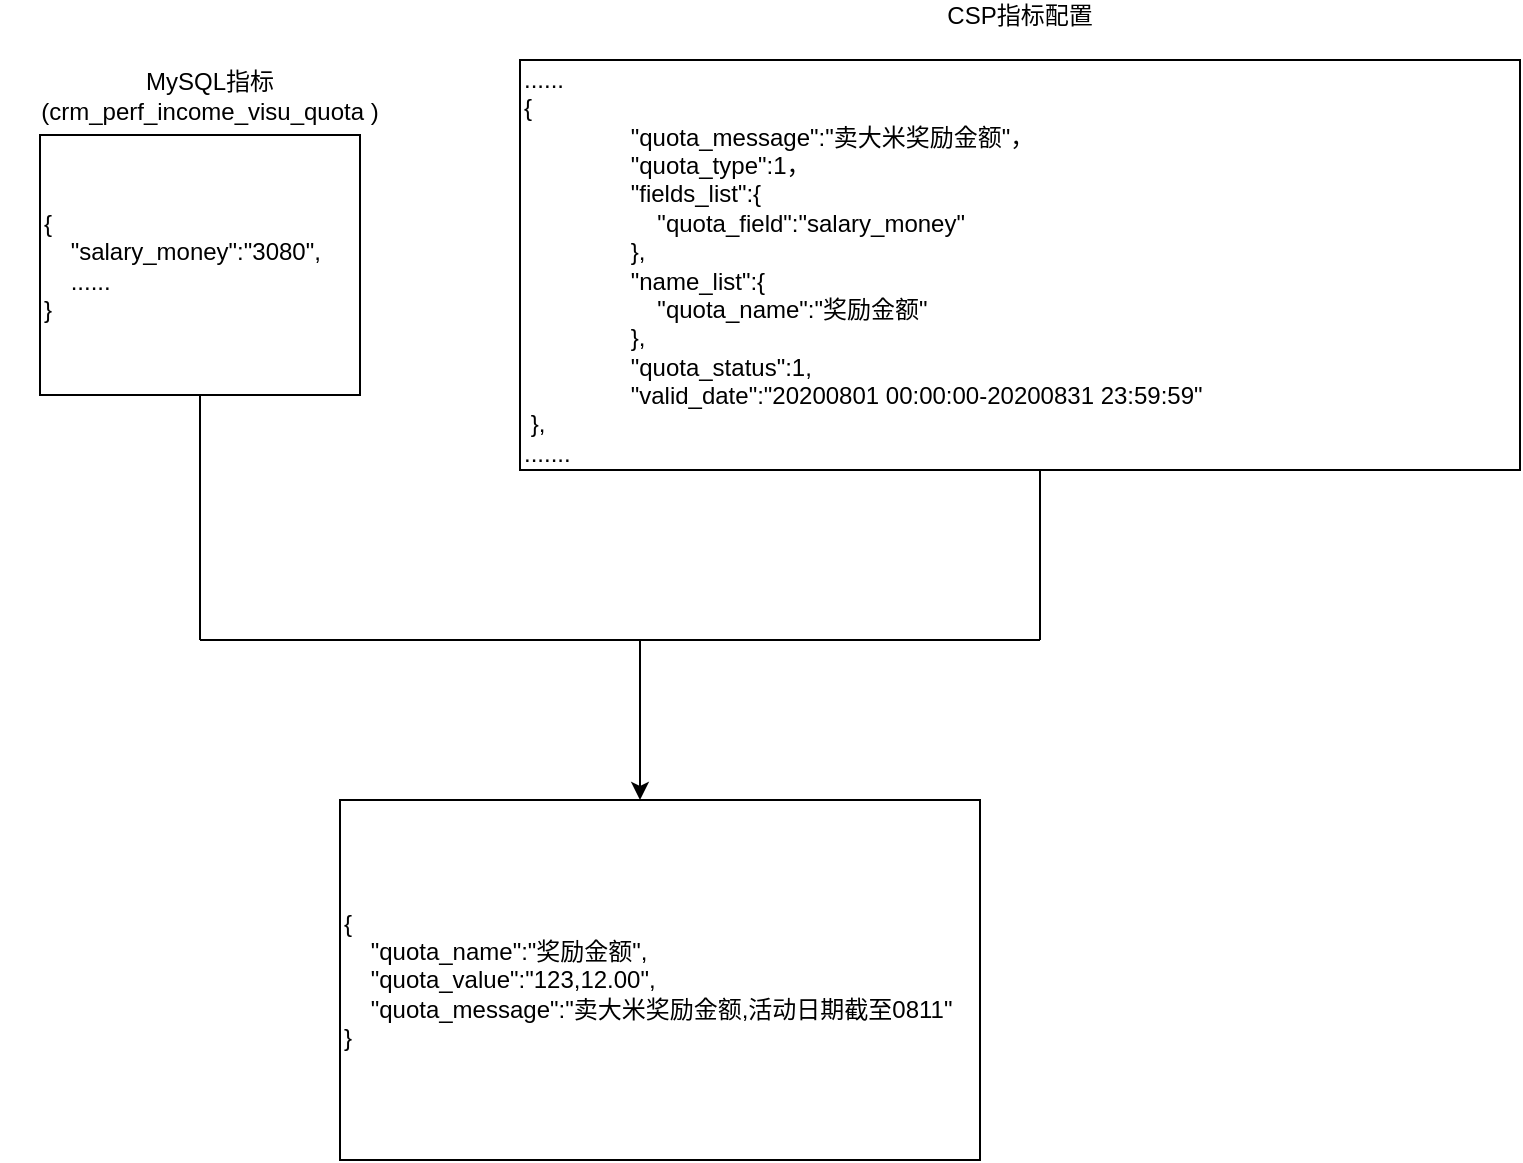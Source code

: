 <mxfile version="13.6.4" type="github">
  <diagram id="cMFu8bPt36eml-wiIvfP" name="Page-1">
    <mxGraphModel dx="1396" dy="762" grid="1" gridSize="10" guides="1" tooltips="1" connect="1" arrows="1" fold="1" page="1" pageScale="1" pageWidth="827" pageHeight="1169" math="0" shadow="0">
      <root>
        <mxCell id="0" />
        <mxCell id="1" parent="0" />
        <mxCell id="Heedlt19dEAGoY0HUDeh-1" value="&lt;div&gt;{&lt;/div&gt;&lt;div&gt;&amp;nbsp; &amp;nbsp; &quot;salary_money&quot;:&quot;3080&quot;,&lt;/div&gt;&lt;div&gt;&amp;nbsp; &amp;nbsp; ......&lt;/div&gt;&lt;div&gt;}&lt;/div&gt;" style="rounded=0;whiteSpace=wrap;html=1;align=left;" vertex="1" parent="1">
          <mxGeometry x="60" y="147.5" width="160" height="130" as="geometry" />
        </mxCell>
        <mxCell id="Heedlt19dEAGoY0HUDeh-3" value="&lt;div&gt;......&lt;/div&gt;&lt;div&gt;{&lt;/div&gt;&lt;div&gt;&amp;nbsp; &amp;nbsp; &amp;nbsp; &amp;nbsp; &amp;nbsp; &amp;nbsp; &amp;nbsp; &amp;nbsp; &quot;quota_message&quot;:&quot;卖大米奖励金额&quot;，&lt;/div&gt;&lt;div&gt;&amp;nbsp; &amp;nbsp; &amp;nbsp; &amp;nbsp; &amp;nbsp; &amp;nbsp; &amp;nbsp; &amp;nbsp; &quot;quota_type&quot;:1，&lt;/div&gt;&lt;div&gt;&amp;nbsp; &amp;nbsp; &amp;nbsp; &amp;nbsp; &amp;nbsp; &amp;nbsp; &amp;nbsp; &amp;nbsp; &quot;fields_list&quot;:{&lt;/div&gt;&lt;div&gt;&amp;nbsp; &amp;nbsp; &amp;nbsp; &amp;nbsp; &amp;nbsp; &amp;nbsp; &amp;nbsp; &amp;nbsp; &amp;nbsp; &amp;nbsp; &quot;quota_field&quot;:&quot;salary_money&quot;&lt;/div&gt;&lt;div&gt;&amp;nbsp; &amp;nbsp; &amp;nbsp; &amp;nbsp; &amp;nbsp; &amp;nbsp; &amp;nbsp; &amp;nbsp; },&lt;/div&gt;&lt;div&gt;&amp;nbsp; &amp;nbsp; &amp;nbsp; &amp;nbsp; &amp;nbsp; &amp;nbsp; &amp;nbsp; &amp;nbsp; &quot;name_list&quot;:{&lt;/div&gt;&lt;div&gt;&amp;nbsp; &amp;nbsp; &amp;nbsp; &amp;nbsp; &amp;nbsp; &amp;nbsp; &amp;nbsp; &amp;nbsp; &amp;nbsp; &amp;nbsp; &quot;quota_name&quot;:&quot;奖励金额&quot;&lt;/div&gt;&lt;div&gt;&amp;nbsp; &amp;nbsp; &amp;nbsp; &amp;nbsp; &amp;nbsp; &amp;nbsp; &amp;nbsp; &amp;nbsp; },&lt;/div&gt;&lt;div&gt;&amp;nbsp; &amp;nbsp; &amp;nbsp; &amp;nbsp; &amp;nbsp; &amp;nbsp; &amp;nbsp; &amp;nbsp; &quot;quota_status&quot;:1,&lt;/div&gt;&lt;div&gt;&amp;nbsp; &amp;nbsp; &amp;nbsp; &amp;nbsp; &amp;nbsp; &amp;nbsp; &amp;nbsp; &amp;nbsp; &quot;valid_date&quot;:&quot;20200801 00:00:00-20200831 23:59:59&quot;&lt;/div&gt;&lt;div&gt;&amp;nbsp;},&lt;/div&gt;&lt;div&gt;.......&lt;/div&gt;" style="rounded=0;whiteSpace=wrap;html=1;align=left;" vertex="1" parent="1">
          <mxGeometry x="300" y="110" width="500" height="205" as="geometry" />
        </mxCell>
        <mxCell id="Heedlt19dEAGoY0HUDeh-4" value="MySQL指标(crm_perf_income_visu_quota&amp;nbsp;)" style="text;html=1;strokeColor=none;fillColor=none;align=center;verticalAlign=middle;whiteSpace=wrap;rounded=0;" vertex="1" parent="1">
          <mxGeometry x="40" y="120" width="210" height="15" as="geometry" />
        </mxCell>
        <mxCell id="Heedlt19dEAGoY0HUDeh-6" value="CSP指标配置" style="text;html=1;strokeColor=none;fillColor=none;align=center;verticalAlign=middle;whiteSpace=wrap;rounded=0;" vertex="1" parent="1">
          <mxGeometry x="490" y="80" width="120" height="15" as="geometry" />
        </mxCell>
        <mxCell id="Heedlt19dEAGoY0HUDeh-9" value="" style="endArrow=none;html=1;" edge="1" parent="1">
          <mxGeometry width="50" height="50" relative="1" as="geometry">
            <mxPoint x="560" y="400" as="sourcePoint" />
            <mxPoint x="560" y="315" as="targetPoint" />
          </mxGeometry>
        </mxCell>
        <mxCell id="Heedlt19dEAGoY0HUDeh-10" value="" style="endArrow=none;html=1;entryX=0.5;entryY=1;entryDx=0;entryDy=0;" edge="1" parent="1" target="Heedlt19dEAGoY0HUDeh-1">
          <mxGeometry width="50" height="50" relative="1" as="geometry">
            <mxPoint x="140" y="400" as="sourcePoint" />
            <mxPoint x="160" y="350" as="targetPoint" />
          </mxGeometry>
        </mxCell>
        <mxCell id="Heedlt19dEAGoY0HUDeh-11" value="" style="endArrow=none;html=1;" edge="1" parent="1">
          <mxGeometry width="50" height="50" relative="1" as="geometry">
            <mxPoint x="140" y="400" as="sourcePoint" />
            <mxPoint x="560" y="400" as="targetPoint" />
          </mxGeometry>
        </mxCell>
        <mxCell id="Heedlt19dEAGoY0HUDeh-12" value="" style="endArrow=classic;html=1;" edge="1" parent="1">
          <mxGeometry width="50" height="50" relative="1" as="geometry">
            <mxPoint x="360" y="400" as="sourcePoint" />
            <mxPoint x="360" y="480" as="targetPoint" />
          </mxGeometry>
        </mxCell>
        <mxCell id="Heedlt19dEAGoY0HUDeh-13" value="&lt;div&gt;{&lt;/div&gt;&lt;div&gt;&amp;nbsp; &amp;nbsp; &quot;quota_name&quot;:&quot;奖励金额&quot;,&lt;/div&gt;&lt;div&gt;&amp;nbsp; &amp;nbsp; &quot;quota_value&quot;:&quot;123,12.00&quot;,&lt;/div&gt;&lt;div&gt;&amp;nbsp; &amp;nbsp; &quot;quota_message&quot;:&quot;卖大米奖励金额,活动日期截至0811&quot;&lt;/div&gt;&lt;div&gt;}&lt;/div&gt;" style="rounded=0;whiteSpace=wrap;html=1;align=left;" vertex="1" parent="1">
          <mxGeometry x="210" y="480" width="320" height="180" as="geometry" />
        </mxCell>
      </root>
    </mxGraphModel>
  </diagram>
</mxfile>
